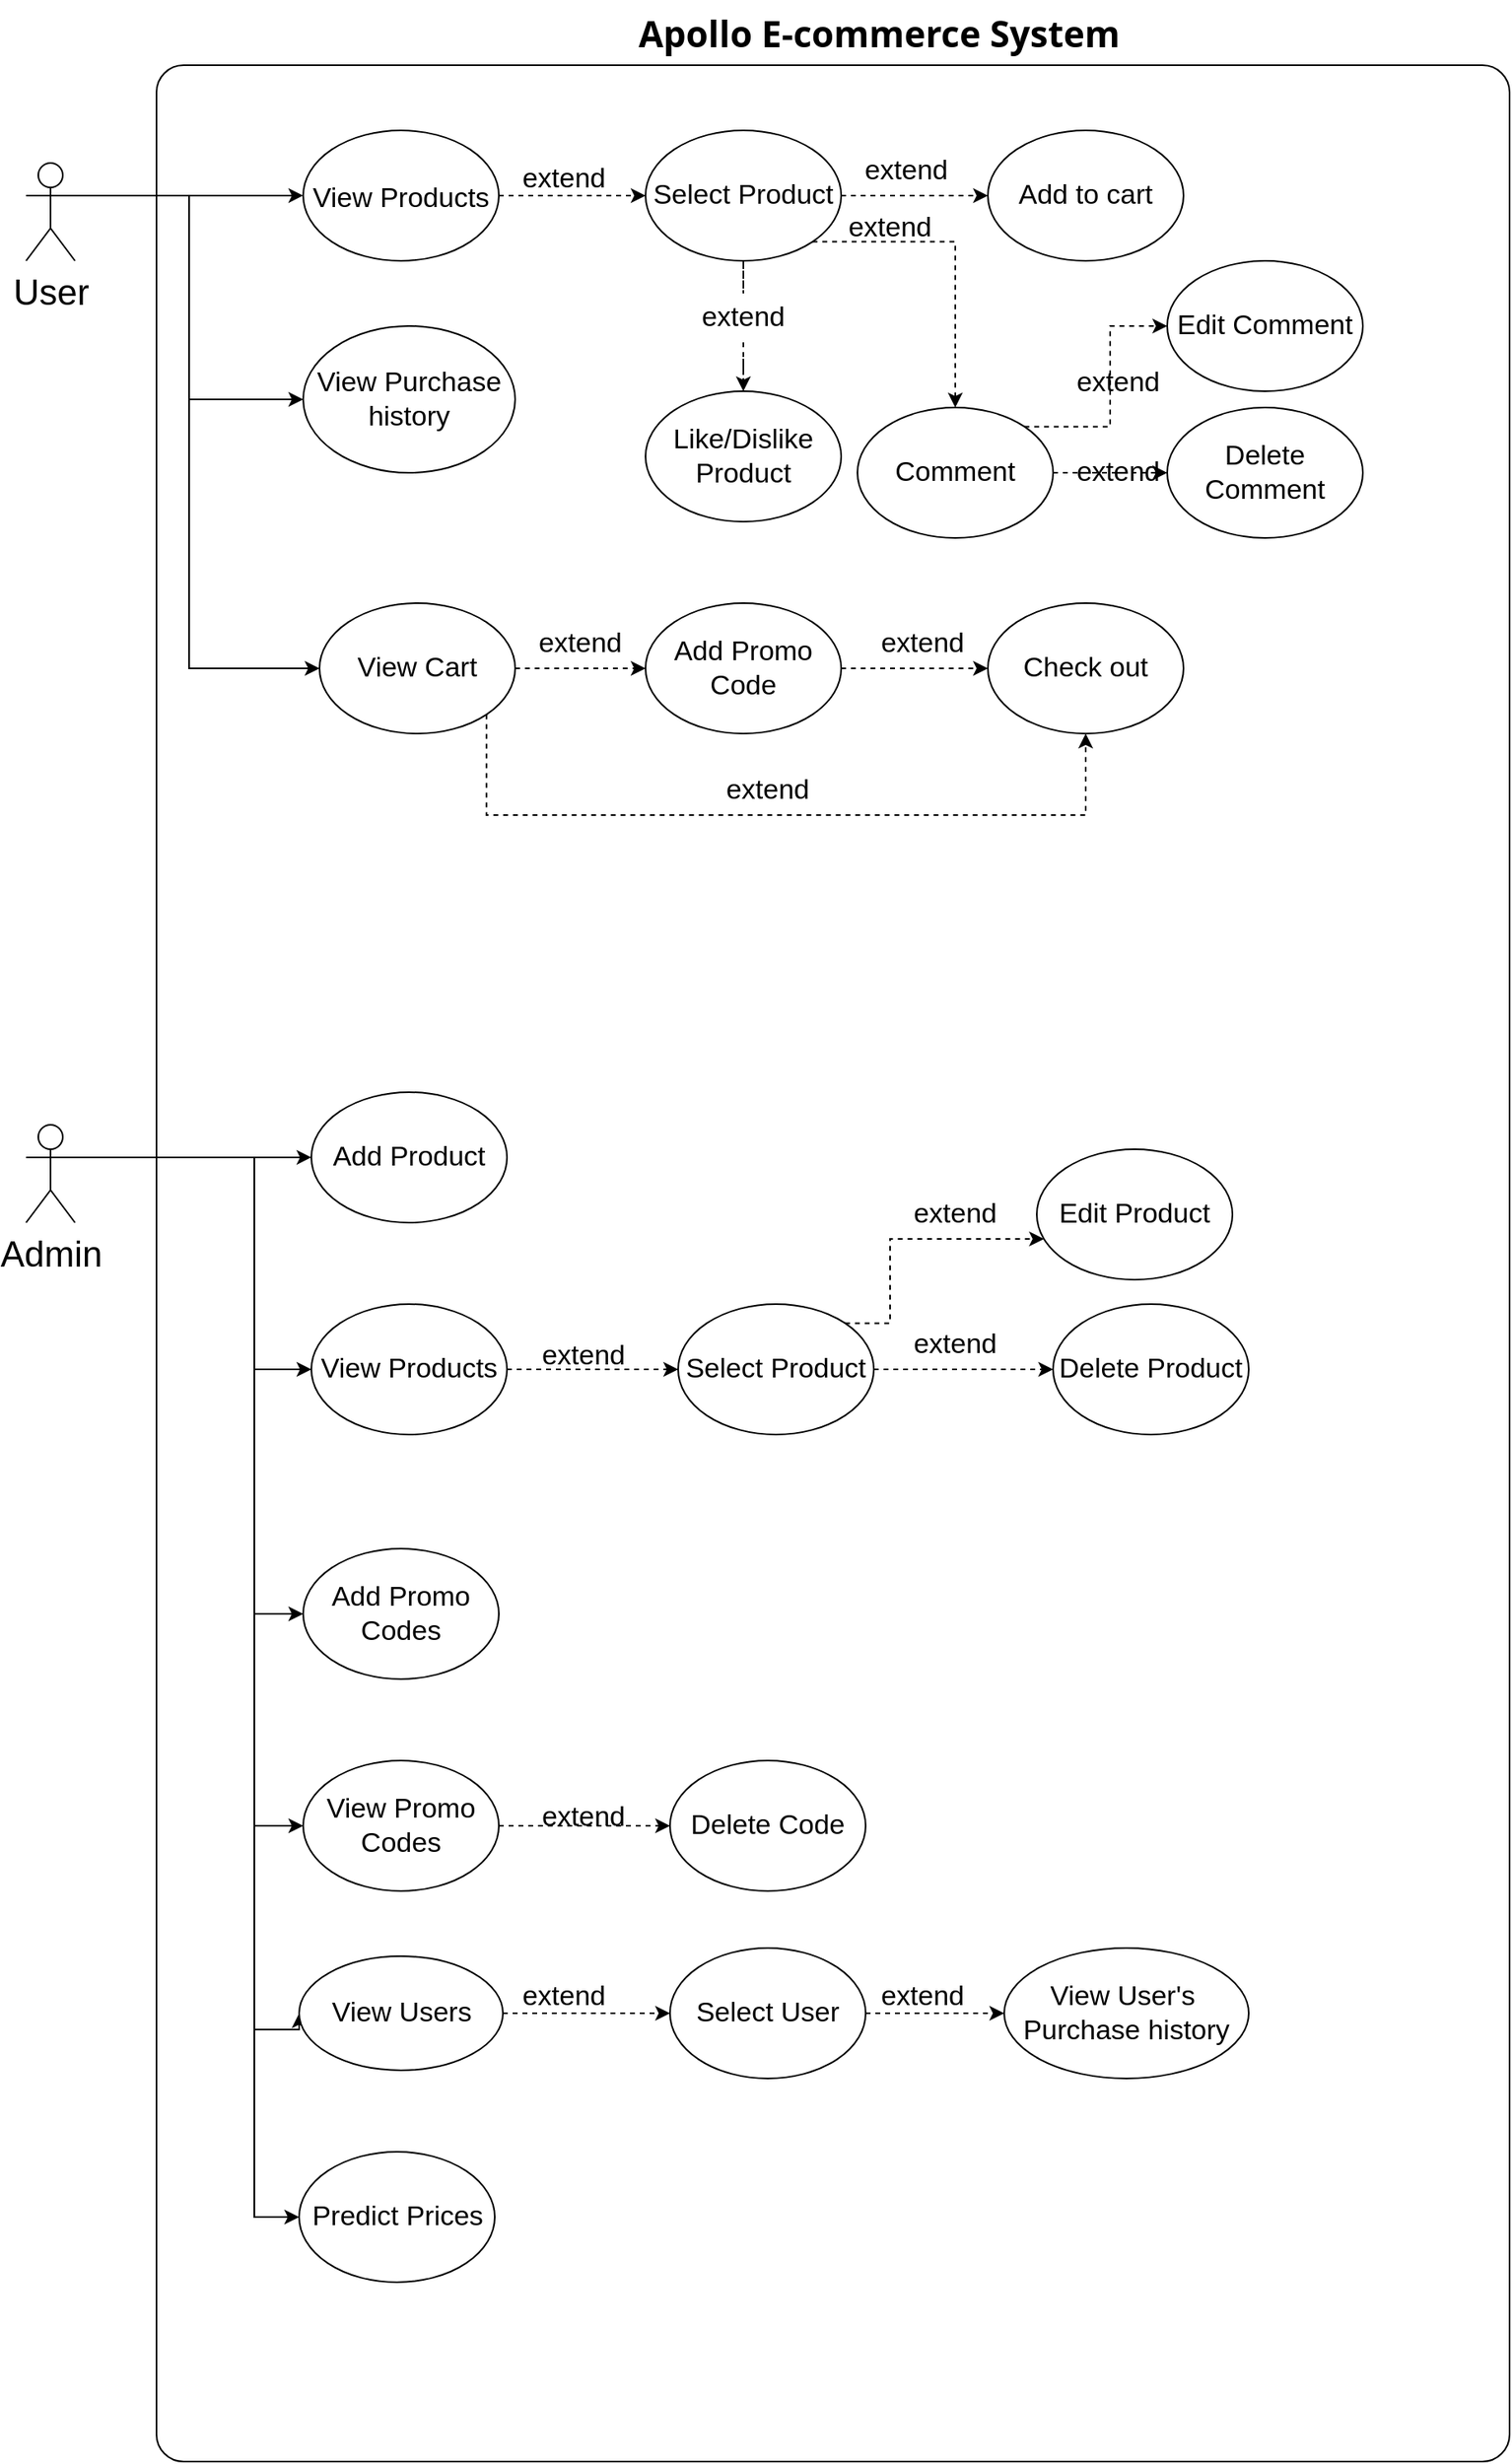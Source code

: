 <mxfile version="20.3.0" type="device"><diagram id="9VvrjNLT6tt-F68sdtQc" name="Page-1"><mxGraphModel dx="2156" dy="866" grid="1" gridSize="10" guides="1" tooltips="1" connect="1" arrows="1" fold="1" page="1" pageScale="1" pageWidth="850" pageHeight="1100" math="0" shadow="0"><root><mxCell id="0"/><mxCell id="1" parent="0"/><mxCell id="lHVHRNNX6GnZqRWGaL9_-2" value="" style="rounded=1;whiteSpace=wrap;html=1;shadow=0;glass=0;sketch=0;fillColor=default;arcSize=2;" parent="1" vertex="1"><mxGeometry x="-700" y="120" width="830" height="1470" as="geometry"/></mxCell><mxCell id="lHVHRNNX6GnZqRWGaL9_-3" value="&lt;span style=&quot;color: rgba(0, 0, 0, 0); font-family: monospace; font-size: 0px; font-weight: 400; text-align: start;&quot;&gt;%3CmxGraphModel%3E%3Croot%3E%3CmxCell%20id%3D%220%22%2F%3E%3CmxCell%20id%3D%221%22%20parent%3D%220%22%2F%3E%3CmxCell%20id%3D%222%22%20value%3D%22extend%22%20style%3D%22text%3Bhtml%3D1%3BstrokeColor%3Dnone%3BfillColor%3Dnone%3Balign%3Dcenter%3BverticalAlign%3Dmiddle%3BwhiteSpace%3Dwrap%3Brounded%3D0%3Bshadow%3D0%3Bglass%3D0%3BlabelBackgroundColor%3Dnone%3Bsketch%3D0%3BfontSize%3D17%3BfontColor%3D%23000000%3B%22%20vertex%3D%221%22%20parent%3D%221%22%3E%3CmxGeometry%20x%3D%22-480%22%20y%3D%22175%22%20width%3D%2260%22%20height%3D%2230%22%20as%3D%22geometry%22%2F%3E%3C%2FmxCell%3E%3C%2Froot%3E%3C%2FmxGraphModel%3EA&lt;/span&gt;&lt;span style=&quot;font-family: Söhne, ui-sans-serif, system-ui, -apple-system, &amp;quot;Segoe UI&amp;quot;, Roboto, Ubuntu, Cantarell, &amp;quot;Noto Sans&amp;quot;, sans-serif, &amp;quot;Helvetica Neue&amp;quot;, Arial, &amp;quot;Apple Color Emoji&amp;quot;, &amp;quot;Segoe UI Emoji&amp;quot;, &amp;quot;Segoe UI Symbol&amp;quot;, &amp;quot;Noto Color Emoji&amp;quot;;&quot;&gt;&lt;font style=&quot;font-size: 22px;&quot;&gt;&amp;nbsp;Apollo E-commerce System&lt;/font&gt;&lt;/span&gt;" style="text;strokeColor=none;fillColor=none;html=1;fontSize=24;fontStyle=1;verticalAlign=middle;align=center;rounded=0;shadow=0;glass=0;sketch=0;" parent="1" vertex="1"><mxGeometry x="-310" y="80" width="100" height="40" as="geometry"/></mxCell><mxCell id="lHVHRNNX6GnZqRWGaL9_-28" style="edgeStyle=orthogonalEdgeStyle;rounded=0;orthogonalLoop=1;jettySize=auto;html=1;fontSize=17;fontColor=#000000;exitX=1;exitY=0.333;exitDx=0;exitDy=0;exitPerimeter=0;" parent="1" source="lHVHRNNX6GnZqRWGaL9_-5" target="lHVHRNNX6GnZqRWGaL9_-6" edge="1"><mxGeometry relative="1" as="geometry"/></mxCell><mxCell id="lHVHRNNX6GnZqRWGaL9_-29" style="edgeStyle=orthogonalEdgeStyle;rounded=0;orthogonalLoop=1;jettySize=auto;html=1;exitX=1;exitY=0.333;exitDx=0;exitDy=0;exitPerimeter=0;entryX=0;entryY=0.5;entryDx=0;entryDy=0;fontSize=17;fontColor=#000000;" parent="1" source="lHVHRNNX6GnZqRWGaL9_-5" target="lHVHRNNX6GnZqRWGaL9_-23" edge="1"><mxGeometry relative="1" as="geometry"/></mxCell><mxCell id="lHVHRNNX6GnZqRWGaL9_-30" style="edgeStyle=orthogonalEdgeStyle;rounded=0;orthogonalLoop=1;jettySize=auto;html=1;exitX=1;exitY=0.333;exitDx=0;exitDy=0;exitPerimeter=0;entryX=0;entryY=0.5;entryDx=0;entryDy=0;fontSize=17;fontColor=#000000;" parent="1" source="lHVHRNNX6GnZqRWGaL9_-5" target="lHVHRNNX6GnZqRWGaL9_-24" edge="1"><mxGeometry relative="1" as="geometry"><Array as="points"><mxPoint x="-680" y="200"/><mxPoint x="-680" y="490"/></Array></mxGeometry></mxCell><mxCell id="lHVHRNNX6GnZqRWGaL9_-5" value="User" style="shape=umlActor;verticalLabelPosition=bottom;verticalAlign=top;html=1;outlineConnect=0;rounded=0;shadow=0;glass=0;labelBackgroundColor=none;sketch=0;fontSize=22;fontColor=#000000;fillColor=default;" parent="1" vertex="1"><mxGeometry x="-780" y="180" width="30" height="60" as="geometry"/></mxCell><mxCell id="lHVHRNNX6GnZqRWGaL9_-9" style="edgeStyle=orthogonalEdgeStyle;rounded=0;orthogonalLoop=1;jettySize=auto;html=1;entryX=0;entryY=0.5;entryDx=0;entryDy=0;fontSize=17;fontColor=#000000;dashed=1;" parent="1" source="lHVHRNNX6GnZqRWGaL9_-6" target="lHVHRNNX6GnZqRWGaL9_-8" edge="1"><mxGeometry relative="1" as="geometry"/></mxCell><mxCell id="lHVHRNNX6GnZqRWGaL9_-6" value="&lt;font style=&quot;font-size: 17px;&quot;&gt;View Products&lt;/font&gt;" style="ellipse;whiteSpace=wrap;html=1;rounded=0;shadow=0;glass=0;labelBackgroundColor=none;sketch=0;fontSize=22;fontColor=#000000;fillColor=default;" parent="1" vertex="1"><mxGeometry x="-610" y="160" width="120" height="80" as="geometry"/></mxCell><mxCell id="lHVHRNNX6GnZqRWGaL9_-12" style="edgeStyle=orthogonalEdgeStyle;rounded=0;orthogonalLoop=1;jettySize=auto;html=1;dashed=1;fontSize=17;fontColor=#000000;" parent="1" source="lHVHRNNX6GnZqRWGaL9_-8" target="lHVHRNNX6GnZqRWGaL9_-11" edge="1"><mxGeometry relative="1" as="geometry"/></mxCell><mxCell id="lHVHRNNX6GnZqRWGaL9_-18" style="edgeStyle=orthogonalEdgeStyle;rounded=0;orthogonalLoop=1;jettySize=auto;html=1;dashed=1;fontSize=17;fontColor=#000000;startArrow=none;" parent="1" source="lHVHRNNX6GnZqRWGaL9_-20" target="lHVHRNNX6GnZqRWGaL9_-14" edge="1"><mxGeometry relative="1" as="geometry"/></mxCell><mxCell id="lHVHRNNX6GnZqRWGaL9_-19" style="edgeStyle=orthogonalEdgeStyle;rounded=0;orthogonalLoop=1;jettySize=auto;html=1;exitX=1;exitY=1;exitDx=0;exitDy=0;entryX=0.5;entryY=0;entryDx=0;entryDy=0;dashed=1;fontSize=17;fontColor=#000000;" parent="1" source="lHVHRNNX6GnZqRWGaL9_-8" target="lHVHRNNX6GnZqRWGaL9_-17" edge="1"><mxGeometry relative="1" as="geometry"/></mxCell><mxCell id="lHVHRNNX6GnZqRWGaL9_-8" value="Select Product" style="ellipse;whiteSpace=wrap;html=1;rounded=0;shadow=0;glass=0;labelBackgroundColor=none;sketch=0;fontSize=17;fontColor=#000000;fillColor=default;" parent="1" vertex="1"><mxGeometry x="-400" y="160" width="120" height="80" as="geometry"/></mxCell><mxCell id="lHVHRNNX6GnZqRWGaL9_-10" value="extend" style="text;html=1;strokeColor=none;fillColor=none;align=center;verticalAlign=middle;whiteSpace=wrap;rounded=0;shadow=0;glass=0;labelBackgroundColor=none;sketch=0;fontSize=17;fontColor=#000000;" parent="1" vertex="1"><mxGeometry x="-480" y="175" width="60" height="30" as="geometry"/></mxCell><mxCell id="lHVHRNNX6GnZqRWGaL9_-11" value="Add to cart" style="ellipse;whiteSpace=wrap;html=1;rounded=0;shadow=0;glass=0;labelBackgroundColor=none;sketch=0;fontSize=17;fontColor=#000000;fillColor=default;" parent="1" vertex="1"><mxGeometry x="-190" y="160" width="120" height="80" as="geometry"/></mxCell><mxCell id="lHVHRNNX6GnZqRWGaL9_-13" value="extend" style="text;html=1;strokeColor=none;fillColor=none;align=center;verticalAlign=middle;whiteSpace=wrap;rounded=0;shadow=0;glass=0;labelBackgroundColor=none;sketch=0;fontSize=17;fontColor=#000000;" parent="1" vertex="1"><mxGeometry x="-270" y="170" width="60" height="30" as="geometry"/></mxCell><mxCell id="lHVHRNNX6GnZqRWGaL9_-14" value="Like/Dislike Product" style="ellipse;whiteSpace=wrap;html=1;rounded=0;shadow=0;glass=0;labelBackgroundColor=none;sketch=0;fontSize=17;fontColor=#000000;fillColor=default;" parent="1" vertex="1"><mxGeometry x="-400" y="320" width="120" height="80" as="geometry"/></mxCell><mxCell id="vIgcidpBHURiOX3-ocBD-7" style="edgeStyle=orthogonalEdgeStyle;rounded=0;orthogonalLoop=1;jettySize=auto;html=1;exitX=1;exitY=0;exitDx=0;exitDy=0;entryX=0;entryY=0.5;entryDx=0;entryDy=0;dashed=1;" edge="1" parent="1" source="lHVHRNNX6GnZqRWGaL9_-17" target="vIgcidpBHURiOX3-ocBD-2"><mxGeometry relative="1" as="geometry"/></mxCell><mxCell id="vIgcidpBHURiOX3-ocBD-8" style="edgeStyle=orthogonalEdgeStyle;rounded=0;orthogonalLoop=1;jettySize=auto;html=1;exitX=1;exitY=0.5;exitDx=0;exitDy=0;entryX=0;entryY=0.5;entryDx=0;entryDy=0;dashed=1;" edge="1" parent="1" source="lHVHRNNX6GnZqRWGaL9_-17" target="vIgcidpBHURiOX3-ocBD-4"><mxGeometry relative="1" as="geometry"/></mxCell><mxCell id="lHVHRNNX6GnZqRWGaL9_-17" value="Comment" style="ellipse;whiteSpace=wrap;html=1;rounded=0;shadow=0;glass=0;labelBackgroundColor=none;sketch=0;fontSize=17;fontColor=#000000;fillColor=default;" parent="1" vertex="1"><mxGeometry x="-270" y="330" width="120" height="80" as="geometry"/></mxCell><mxCell id="lHVHRNNX6GnZqRWGaL9_-21" value="extend" style="text;html=1;strokeColor=none;fillColor=none;align=center;verticalAlign=middle;whiteSpace=wrap;rounded=0;shadow=0;glass=0;labelBackgroundColor=none;sketch=0;fontSize=17;fontColor=#000000;" parent="1" vertex="1"><mxGeometry x="-280" y="205" width="60" height="30" as="geometry"/></mxCell><mxCell id="lHVHRNNX6GnZqRWGaL9_-20" value="extend" style="text;html=1;strokeColor=none;fillColor=none;align=center;verticalAlign=middle;whiteSpace=wrap;rounded=0;shadow=0;glass=0;labelBackgroundColor=none;sketch=0;fontSize=17;fontColor=#000000;" parent="1" vertex="1"><mxGeometry x="-370" y="260" width="60" height="30" as="geometry"/></mxCell><mxCell id="lHVHRNNX6GnZqRWGaL9_-22" value="" style="edgeStyle=orthogonalEdgeStyle;rounded=0;orthogonalLoop=1;jettySize=auto;html=1;dashed=1;fontSize=17;fontColor=#000000;endArrow=none;" parent="1" source="lHVHRNNX6GnZqRWGaL9_-8" target="lHVHRNNX6GnZqRWGaL9_-20" edge="1"><mxGeometry relative="1" as="geometry"><mxPoint x="-340" y="240.0" as="sourcePoint"/><mxPoint x="-340" y="290.0" as="targetPoint"/></mxGeometry></mxCell><mxCell id="lHVHRNNX6GnZqRWGaL9_-23" value="View Purchase history" style="ellipse;whiteSpace=wrap;html=1;rounded=0;shadow=0;glass=0;labelBackgroundColor=none;sketch=0;fontSize=17;fontColor=#000000;fillColor=default;" parent="1" vertex="1"><mxGeometry x="-610" y="280" width="130" height="90" as="geometry"/></mxCell><mxCell id="lHVHRNNX6GnZqRWGaL9_-32" style="edgeStyle=orthogonalEdgeStyle;rounded=0;orthogonalLoop=1;jettySize=auto;html=1;entryX=0;entryY=0.5;entryDx=0;entryDy=0;fontSize=17;fontColor=#000000;dashed=1;" parent="1" source="lHVHRNNX6GnZqRWGaL9_-24" target="lHVHRNNX6GnZqRWGaL9_-31" edge="1"><mxGeometry relative="1" as="geometry"/></mxCell><mxCell id="lHVHRNNX6GnZqRWGaL9_-41" style="edgeStyle=orthogonalEdgeStyle;rounded=0;orthogonalLoop=1;jettySize=auto;html=1;exitX=1;exitY=1;exitDx=0;exitDy=0;entryX=0.5;entryY=1;entryDx=0;entryDy=0;dashed=1;fontSize=17;fontColor=#000000;" parent="1" source="lHVHRNNX6GnZqRWGaL9_-24" target="lHVHRNNX6GnZqRWGaL9_-34" edge="1"><mxGeometry relative="1" as="geometry"><Array as="points"><mxPoint x="-498" y="580"/><mxPoint x="-130" y="580"/></Array></mxGeometry></mxCell><mxCell id="lHVHRNNX6GnZqRWGaL9_-24" value="View Cart" style="ellipse;whiteSpace=wrap;html=1;rounded=0;shadow=0;glass=0;labelBackgroundColor=none;sketch=0;fontSize=17;fontColor=#000000;fillColor=default;" parent="1" vertex="1"><mxGeometry x="-600" y="450" width="120" height="80" as="geometry"/></mxCell><mxCell id="lHVHRNNX6GnZqRWGaL9_-35" style="edgeStyle=orthogonalEdgeStyle;rounded=0;orthogonalLoop=1;jettySize=auto;html=1;entryX=0;entryY=0.5;entryDx=0;entryDy=0;dashed=1;fontSize=17;fontColor=#000000;" parent="1" source="lHVHRNNX6GnZqRWGaL9_-31" target="lHVHRNNX6GnZqRWGaL9_-34" edge="1"><mxGeometry relative="1" as="geometry"/></mxCell><mxCell id="lHVHRNNX6GnZqRWGaL9_-31" value="Add Promo Code" style="ellipse;whiteSpace=wrap;html=1;rounded=0;shadow=0;glass=0;labelBackgroundColor=none;sketch=0;fontSize=17;fontColor=#000000;fillColor=default;" parent="1" vertex="1"><mxGeometry x="-400" y="450" width="120" height="80" as="geometry"/></mxCell><mxCell id="lHVHRNNX6GnZqRWGaL9_-33" value="extend" style="text;html=1;strokeColor=none;fillColor=none;align=center;verticalAlign=middle;whiteSpace=wrap;rounded=0;shadow=0;glass=0;labelBackgroundColor=none;sketch=0;fontSize=17;fontColor=#000000;" parent="1" vertex="1"><mxGeometry x="-470" y="460" width="60" height="30" as="geometry"/></mxCell><mxCell id="lHVHRNNX6GnZqRWGaL9_-34" value="Check out" style="ellipse;whiteSpace=wrap;html=1;rounded=0;shadow=0;glass=0;labelBackgroundColor=none;sketch=0;fontSize=17;fontColor=#000000;fillColor=default;" parent="1" vertex="1"><mxGeometry x="-190" y="450" width="120" height="80" as="geometry"/></mxCell><mxCell id="lHVHRNNX6GnZqRWGaL9_-38" value="extend" style="text;html=1;strokeColor=none;fillColor=none;align=center;verticalAlign=middle;whiteSpace=wrap;rounded=0;shadow=0;glass=0;labelBackgroundColor=none;sketch=0;fontSize=17;fontColor=#000000;" parent="1" vertex="1"><mxGeometry x="-260" y="460" width="60" height="30" as="geometry"/></mxCell><mxCell id="lHVHRNNX6GnZqRWGaL9_-42" value="extend" style="text;html=1;strokeColor=none;fillColor=none;align=center;verticalAlign=middle;whiteSpace=wrap;rounded=0;shadow=0;glass=0;labelBackgroundColor=none;sketch=0;fontSize=17;fontColor=#000000;" parent="1" vertex="1"><mxGeometry x="-355" y="550" width="60" height="30" as="geometry"/></mxCell><mxCell id="lHVHRNNX6GnZqRWGaL9_-48" style="edgeStyle=orthogonalEdgeStyle;rounded=0;orthogonalLoop=1;jettySize=auto;html=1;exitX=1;exitY=0.333;exitDx=0;exitDy=0;exitPerimeter=0;fontSize=17;fontColor=#000000;" parent="1" source="lHVHRNNX6GnZqRWGaL9_-45" target="lHVHRNNX6GnZqRWGaL9_-47" edge="1"><mxGeometry relative="1" as="geometry"/></mxCell><mxCell id="lHVHRNNX6GnZqRWGaL9_-61" style="edgeStyle=orthogonalEdgeStyle;rounded=0;orthogonalLoop=1;jettySize=auto;html=1;exitX=1;exitY=0.333;exitDx=0;exitDy=0;exitPerimeter=0;entryX=0;entryY=0.5;entryDx=0;entryDy=0;fontSize=17;fontColor=#000000;" parent="1" source="lHVHRNNX6GnZqRWGaL9_-45" target="lHVHRNNX6GnZqRWGaL9_-60" edge="1"><mxGeometry relative="1" as="geometry"><Array as="points"><mxPoint x="-640" y="790"/><mxPoint x="-640" y="1070"/></Array></mxGeometry></mxCell><mxCell id="lHVHRNNX6GnZqRWGaL9_-65" style="edgeStyle=orthogonalEdgeStyle;rounded=0;orthogonalLoop=1;jettySize=auto;html=1;exitX=1;exitY=0.333;exitDx=0;exitDy=0;exitPerimeter=0;entryX=0;entryY=0.5;entryDx=0;entryDy=0;fontSize=17;fontColor=#000000;" parent="1" source="lHVHRNNX6GnZqRWGaL9_-45" target="lHVHRNNX6GnZqRWGaL9_-62" edge="1"><mxGeometry relative="1" as="geometry"><Array as="points"><mxPoint x="-640" y="790"/><mxPoint x="-640" y="1200"/></Array></mxGeometry></mxCell><mxCell id="lHVHRNNX6GnZqRWGaL9_-70" style="edgeStyle=orthogonalEdgeStyle;rounded=0;orthogonalLoop=1;jettySize=auto;html=1;exitX=1;exitY=0.333;exitDx=0;exitDy=0;exitPerimeter=0;entryX=0;entryY=0.5;entryDx=0;entryDy=0;fontSize=17;fontColor=#000000;" parent="1" source="lHVHRNNX6GnZqRWGaL9_-45" target="lHVHRNNX6GnZqRWGaL9_-49" edge="1"><mxGeometry relative="1" as="geometry"><Array as="points"><mxPoint x="-640" y="790"/><mxPoint x="-640" y="920"/></Array></mxGeometry></mxCell><mxCell id="lHVHRNNX6GnZqRWGaL9_-72" style="edgeStyle=orthogonalEdgeStyle;rounded=0;orthogonalLoop=1;jettySize=auto;html=1;exitX=1;exitY=0.333;exitDx=0;exitDy=0;exitPerimeter=0;entryX=0;entryY=0.5;entryDx=0;entryDy=0;fontSize=17;fontColor=#000000;" parent="1" source="lHVHRNNX6GnZqRWGaL9_-45" target="lHVHRNNX6GnZqRWGaL9_-68" edge="1"><mxGeometry relative="1" as="geometry"><Array as="points"><mxPoint x="-640" y="790"/><mxPoint x="-640" y="1325"/></Array></mxGeometry></mxCell><mxCell id="lHVHRNNX6GnZqRWGaL9_-79" style="edgeStyle=orthogonalEdgeStyle;rounded=0;orthogonalLoop=1;jettySize=auto;html=1;exitX=1;exitY=0.333;exitDx=0;exitDy=0;exitPerimeter=0;entryX=0;entryY=0.5;entryDx=0;entryDy=0;fontSize=17;fontColor=#000000;" parent="1" source="lHVHRNNX6GnZqRWGaL9_-45" target="lHVHRNNX6GnZqRWGaL9_-78" edge="1"><mxGeometry relative="1" as="geometry"><Array as="points"><mxPoint x="-640" y="790"/><mxPoint x="-640" y="1440"/></Array></mxGeometry></mxCell><mxCell id="lHVHRNNX6GnZqRWGaL9_-45" value="Admin" style="shape=umlActor;verticalLabelPosition=bottom;verticalAlign=top;html=1;outlineConnect=0;rounded=0;shadow=0;glass=0;labelBackgroundColor=none;sketch=0;fontSize=22;fontColor=#000000;fillColor=default;" parent="1" vertex="1"><mxGeometry x="-780" y="770" width="30" height="60" as="geometry"/></mxCell><mxCell id="lHVHRNNX6GnZqRWGaL9_-47" value="Add Product" style="ellipse;whiteSpace=wrap;html=1;rounded=0;shadow=0;glass=0;labelBackgroundColor=none;sketch=0;fontSize=17;fontColor=#000000;fillColor=default;" parent="1" vertex="1"><mxGeometry x="-605" y="750" width="120" height="80" as="geometry"/></mxCell><mxCell id="lHVHRNNX6GnZqRWGaL9_-53" style="edgeStyle=orthogonalEdgeStyle;rounded=0;orthogonalLoop=1;jettySize=auto;html=1;fontSize=17;fontColor=#000000;dashed=1;" parent="1" source="lHVHRNNX6GnZqRWGaL9_-49" target="lHVHRNNX6GnZqRWGaL9_-52" edge="1"><mxGeometry relative="1" as="geometry"/></mxCell><mxCell id="lHVHRNNX6GnZqRWGaL9_-49" value="View Products" style="ellipse;whiteSpace=wrap;html=1;rounded=0;shadow=0;glass=0;labelBackgroundColor=none;sketch=0;fontSize=17;fontColor=#000000;fillColor=default;" parent="1" vertex="1"><mxGeometry x="-605" y="880" width="120" height="80" as="geometry"/></mxCell><mxCell id="lHVHRNNX6GnZqRWGaL9_-57" style="edgeStyle=orthogonalEdgeStyle;rounded=0;orthogonalLoop=1;jettySize=auto;html=1;exitX=1;exitY=0;exitDx=0;exitDy=0;dashed=1;fontSize=17;fontColor=#000000;" parent="1" source="lHVHRNNX6GnZqRWGaL9_-52" target="lHVHRNNX6GnZqRWGaL9_-55" edge="1"><mxGeometry relative="1" as="geometry"><Array as="points"><mxPoint x="-250" y="892"/><mxPoint x="-250" y="840"/></Array></mxGeometry></mxCell><mxCell id="lHVHRNNX6GnZqRWGaL9_-59" style="edgeStyle=orthogonalEdgeStyle;rounded=0;orthogonalLoop=1;jettySize=auto;html=1;entryX=0;entryY=0.5;entryDx=0;entryDy=0;dashed=1;fontSize=17;fontColor=#000000;" parent="1" source="lHVHRNNX6GnZqRWGaL9_-52" target="lHVHRNNX6GnZqRWGaL9_-58" edge="1"><mxGeometry relative="1" as="geometry"/></mxCell><mxCell id="lHVHRNNX6GnZqRWGaL9_-52" value="Select Product" style="ellipse;whiteSpace=wrap;html=1;rounded=0;shadow=0;glass=0;labelBackgroundColor=none;sketch=0;fontSize=17;fontColor=#000000;fillColor=default;" parent="1" vertex="1"><mxGeometry x="-380" y="880" width="120" height="80" as="geometry"/></mxCell><mxCell id="lHVHRNNX6GnZqRWGaL9_-54" value="extend" style="text;html=1;strokeColor=none;fillColor=none;align=center;verticalAlign=middle;whiteSpace=wrap;rounded=0;shadow=0;glass=0;labelBackgroundColor=none;sketch=0;fontSize=17;fontColor=#000000;" parent="1" vertex="1"><mxGeometry x="-468" y="897" width="60" height="30" as="geometry"/></mxCell><mxCell id="lHVHRNNX6GnZqRWGaL9_-55" value="Edit Product" style="ellipse;whiteSpace=wrap;html=1;rounded=0;shadow=0;glass=0;labelBackgroundColor=none;sketch=0;fontSize=17;fontColor=#000000;fillColor=default;" parent="1" vertex="1"><mxGeometry x="-160" y="785" width="120" height="80" as="geometry"/></mxCell><mxCell id="lHVHRNNX6GnZqRWGaL9_-56" value="extend" style="text;html=1;strokeColor=none;fillColor=none;align=center;verticalAlign=middle;whiteSpace=wrap;rounded=0;shadow=0;glass=0;labelBackgroundColor=none;sketch=0;fontSize=17;fontColor=#000000;" parent="1" vertex="1"><mxGeometry x="-240" y="810" width="60" height="30" as="geometry"/></mxCell><mxCell id="lHVHRNNX6GnZqRWGaL9_-58" value="Delete Product" style="ellipse;whiteSpace=wrap;html=1;rounded=0;shadow=0;glass=0;labelBackgroundColor=none;sketch=0;fontSize=17;fontColor=#000000;fillColor=default;" parent="1" vertex="1"><mxGeometry x="-150" y="880" width="120" height="80" as="geometry"/></mxCell><mxCell id="lHVHRNNX6GnZqRWGaL9_-60" value="Add Promo&lt;br&gt;Codes" style="ellipse;whiteSpace=wrap;html=1;rounded=0;shadow=0;glass=0;labelBackgroundColor=none;sketch=0;fontSize=17;fontColor=#000000;fillColor=default;" parent="1" vertex="1"><mxGeometry x="-610" y="1030" width="120" height="80" as="geometry"/></mxCell><mxCell id="lHVHRNNX6GnZqRWGaL9_-64" style="edgeStyle=orthogonalEdgeStyle;rounded=0;orthogonalLoop=1;jettySize=auto;html=1;exitX=1;exitY=0.5;exitDx=0;exitDy=0;entryX=0;entryY=0.5;entryDx=0;entryDy=0;fontSize=17;fontColor=#000000;dashed=1;" parent="1" source="lHVHRNNX6GnZqRWGaL9_-62" target="lHVHRNNX6GnZqRWGaL9_-63" edge="1"><mxGeometry relative="1" as="geometry"/></mxCell><mxCell id="lHVHRNNX6GnZqRWGaL9_-62" value="View Promo Codes" style="ellipse;whiteSpace=wrap;html=1;rounded=0;shadow=0;glass=0;labelBackgroundColor=none;sketch=0;fontSize=17;fontColor=#000000;fillColor=default;" parent="1" vertex="1"><mxGeometry x="-610" y="1160" width="120" height="80" as="geometry"/></mxCell><mxCell id="lHVHRNNX6GnZqRWGaL9_-63" value="Delete Code" style="ellipse;whiteSpace=wrap;html=1;rounded=0;shadow=0;glass=0;labelBackgroundColor=none;sketch=0;fontSize=17;fontColor=#000000;fillColor=default;" parent="1" vertex="1"><mxGeometry x="-385" y="1160" width="120" height="80" as="geometry"/></mxCell><mxCell id="lHVHRNNX6GnZqRWGaL9_-66" value="extend" style="text;html=1;strokeColor=none;fillColor=none;align=center;verticalAlign=middle;whiteSpace=wrap;rounded=0;shadow=0;glass=0;labelBackgroundColor=none;sketch=0;fontSize=17;fontColor=#000000;" parent="1" vertex="1"><mxGeometry x="-468" y="1180" width="60" height="30" as="geometry"/></mxCell><mxCell id="lHVHRNNX6GnZqRWGaL9_-67" value="extend" style="text;html=1;strokeColor=none;fillColor=none;align=center;verticalAlign=middle;whiteSpace=wrap;rounded=0;shadow=0;glass=0;labelBackgroundColor=none;sketch=0;fontSize=17;fontColor=#000000;" parent="1" vertex="1"><mxGeometry x="-240" y="890" width="60" height="30" as="geometry"/></mxCell><mxCell id="lHVHRNNX6GnZqRWGaL9_-73" style="edgeStyle=orthogonalEdgeStyle;rounded=0;orthogonalLoop=1;jettySize=auto;html=1;exitX=1;exitY=0.5;exitDx=0;exitDy=0;entryX=0;entryY=0.5;entryDx=0;entryDy=0;fontSize=17;fontColor=#000000;dashed=1;" parent="1" source="lHVHRNNX6GnZqRWGaL9_-68" target="lHVHRNNX6GnZqRWGaL9_-71" edge="1"><mxGeometry relative="1" as="geometry"/></mxCell><mxCell id="lHVHRNNX6GnZqRWGaL9_-68" value="View Users" style="ellipse;whiteSpace=wrap;html=1;rounded=0;shadow=0;glass=0;labelBackgroundColor=none;sketch=0;fontSize=17;fontColor=#000000;fillColor=default;" parent="1" vertex="1"><mxGeometry x="-612.5" y="1280" width="125" height="70" as="geometry"/></mxCell><mxCell id="lHVHRNNX6GnZqRWGaL9_-76" style="edgeStyle=orthogonalEdgeStyle;rounded=0;orthogonalLoop=1;jettySize=auto;html=1;fontSize=17;fontColor=#000000;dashed=1;" parent="1" source="lHVHRNNX6GnZqRWGaL9_-71" target="lHVHRNNX6GnZqRWGaL9_-75" edge="1"><mxGeometry relative="1" as="geometry"/></mxCell><mxCell id="lHVHRNNX6GnZqRWGaL9_-71" value="Select User" style="ellipse;whiteSpace=wrap;html=1;rounded=0;shadow=0;glass=0;labelBackgroundColor=none;sketch=0;fontSize=17;fontColor=#000000;fillColor=default;" parent="1" vertex="1"><mxGeometry x="-385" y="1275" width="120" height="80" as="geometry"/></mxCell><mxCell id="lHVHRNNX6GnZqRWGaL9_-74" value="extend" style="text;html=1;strokeColor=none;fillColor=none;align=center;verticalAlign=middle;whiteSpace=wrap;rounded=0;shadow=0;glass=0;labelBackgroundColor=none;sketch=0;fontSize=17;fontColor=#000000;" parent="1" vertex="1"><mxGeometry x="-480" y="1290" width="60" height="30" as="geometry"/></mxCell><mxCell id="lHVHRNNX6GnZqRWGaL9_-75" value="View User's&amp;nbsp; Purchase history" style="ellipse;whiteSpace=wrap;html=1;rounded=0;shadow=0;glass=0;labelBackgroundColor=none;sketch=0;fontSize=17;fontColor=#000000;fillColor=default;" parent="1" vertex="1"><mxGeometry x="-180" y="1275" width="150" height="80" as="geometry"/></mxCell><mxCell id="lHVHRNNX6GnZqRWGaL9_-77" value="extend" style="text;html=1;strokeColor=none;fillColor=none;align=center;verticalAlign=middle;whiteSpace=wrap;rounded=0;shadow=0;glass=0;labelBackgroundColor=none;sketch=0;fontSize=17;fontColor=#000000;" parent="1" vertex="1"><mxGeometry x="-260" y="1290" width="60" height="30" as="geometry"/></mxCell><mxCell id="lHVHRNNX6GnZqRWGaL9_-78" value="Predict Prices" style="ellipse;whiteSpace=wrap;html=1;rounded=0;shadow=0;glass=0;labelBackgroundColor=none;sketch=0;fontSize=17;fontColor=#000000;fillColor=default;" parent="1" vertex="1"><mxGeometry x="-612.5" y="1400" width="120" height="80" as="geometry"/></mxCell><mxCell id="vIgcidpBHURiOX3-ocBD-2" value="Edit Comment" style="ellipse;whiteSpace=wrap;html=1;rounded=0;shadow=0;glass=0;labelBackgroundColor=none;sketch=0;fontSize=17;fontColor=#000000;fillColor=default;" vertex="1" parent="1"><mxGeometry x="-80" y="240" width="120" height="80" as="geometry"/></mxCell><mxCell id="vIgcidpBHURiOX3-ocBD-4" value="Delete Comment" style="ellipse;whiteSpace=wrap;html=1;rounded=0;shadow=0;glass=0;labelBackgroundColor=none;sketch=0;fontSize=17;fontColor=#000000;fillColor=default;" vertex="1" parent="1"><mxGeometry x="-80" y="330" width="120" height="80" as="geometry"/></mxCell><mxCell id="vIgcidpBHURiOX3-ocBD-9" value="extend" style="text;html=1;strokeColor=none;fillColor=none;align=center;verticalAlign=middle;whiteSpace=wrap;rounded=0;shadow=0;glass=0;labelBackgroundColor=none;sketch=0;fontSize=17;fontColor=#000000;" vertex="1" parent="1"><mxGeometry x="-140" y="300" width="60" height="30" as="geometry"/></mxCell><mxCell id="vIgcidpBHURiOX3-ocBD-10" value="extend" style="text;html=1;strokeColor=none;fillColor=none;align=center;verticalAlign=middle;whiteSpace=wrap;rounded=0;shadow=0;glass=0;labelBackgroundColor=none;sketch=0;fontSize=17;fontColor=#000000;" vertex="1" parent="1"><mxGeometry x="-140" y="355" width="60" height="30" as="geometry"/></mxCell></root></mxGraphModel></diagram></mxfile>